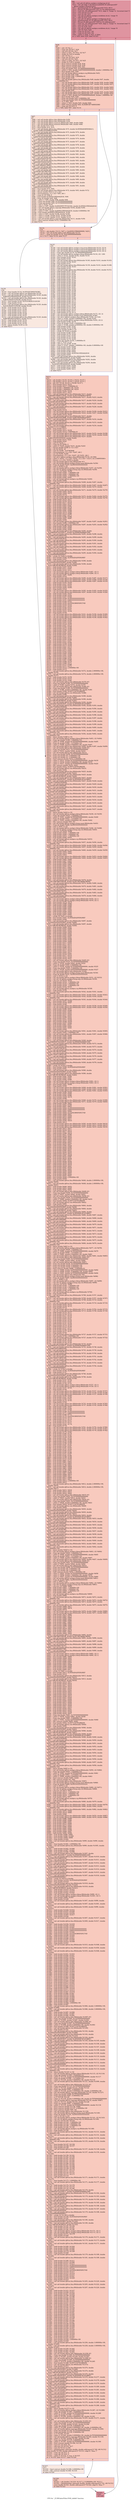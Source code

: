 digraph "CFG for '_Z13KGaborFilter1PdS_iidddd' function" {
	label="CFG for '_Z13KGaborFilter1PdS_iidddd' function";

	Node0x4f1b4d0 [shape=record,color="#b70d28ff", style=filled, fillcolor="#b70d2870",label="{%8:\l  %9 = tail call i32 @llvm.amdgcn.workgroup.id.x()\l  %10 = tail call align 4 dereferenceable(64) i8 addrspace(4)*\l... @llvm.amdgcn.dispatch.ptr()\l  %11 = getelementptr i8, i8 addrspace(4)* %10, i64 4\l  %12 = bitcast i8 addrspace(4)* %11 to i16 addrspace(4)*\l  %13 = load i16, i16 addrspace(4)* %12, align 4, !range !4, !invariant.load !5\l  %14 = zext i16 %13 to i32\l  %15 = mul i32 %9, %14\l  %16 = tail call i32 @llvm.amdgcn.workitem.id.x(), !range !6\l  %17 = add i32 %15, %16\l  %18 = tail call i32 @llvm.amdgcn.workgroup.id.y()\l  %19 = getelementptr i8, i8 addrspace(4)* %10, i64 6\l  %20 = bitcast i8 addrspace(4)* %19 to i16 addrspace(4)*\l  %21 = load i16, i16 addrspace(4)* %20, align 2, !range !4, !invariant.load !5\l  %22 = zext i16 %21 to i32\l  %23 = mul i32 %18, %22\l  %24 = tail call i32 @llvm.amdgcn.workitem.id.y(), !range !6\l  %25 = add i32 %23, %24\l  %26 = icmp slt i32 %17, %2\l  %27 = icmp slt i32 %25, %3\l  %28 = select i1 %26, i1 %27, i1 false\l  br i1 %28, label %29, label %1323\l|{<s0>T|<s1>F}}"];
	Node0x4f1b4d0:s0 -> Node0x4f1eee0;
	Node0x4f1b4d0:s1 -> Node0x4f1ef70;
	Node0x4f1eee0 [shape=record,color="#3d50c3ff", style=filled, fillcolor="#ef886b70",label="{%29:\l29:                                               \l  %30 = sdiv i32 %2, 2\l  %31 = icmp sgt i32 %17, %30\l  %32 = sub nsw i32 %2, %17\l  %33 = select i1 %31, i32 %32, i32 %17\l  %34 = sitofp i32 %33 to double\l  %35 = sdiv i32 %3, 2\l  %36 = icmp sgt i32 %25, %35\l  %37 = sub nsw i32 %3, %25\l  %38 = select i1 %36, i32 %37, i32 %25\l  %39 = sitofp i32 %38 to double\l  %40 = fmul contract double %34, %34\l  %41 = fmul contract double %39, %39\l  %42 = fadd contract double %40, %41\l  %43 = fcmp olt double %42, 0x1000000000000000\l  %44 = select i1 %43, double 0x4FF0000000000000, double 1.000000e+00\l  %45 = fmul double %42, %44\l  %46 = tail call double @llvm.amdgcn.rsq.f64(double %45)\l  %47 = fmul double %45, %46\l  %48 = fmul double %46, 5.000000e-01\l  %49 = fneg double %48\l  %50 = tail call double @llvm.fma.f64(double %49, double %47, double\l... 5.000000e-01)\l  %51 = tail call double @llvm.fma.f64(double %48, double %50, double %48)\l  %52 = tail call double @llvm.fma.f64(double %47, double %50, double %47)\l  %53 = fneg double %52\l  %54 = tail call double @llvm.fma.f64(double %53, double %52, double %45)\l  %55 = tail call double @llvm.fma.f64(double %54, double %51, double %52)\l  %56 = fneg double %55\l  %57 = tail call double @llvm.fma.f64(double %56, double %55, double %45)\l  %58 = tail call double @llvm.fma.f64(double %57, double %51, double %55)\l  %59 = select i1 %43, double 0x37F0000000000000, double 1.000000e+00\l  %60 = fmul double %59, %58\l  %61 = fcmp oeq double %45, 0.000000e+00\l  %62 = fcmp oeq double %45, 0x7FF0000000000000\l  %63 = or i1 %61, %62\l  %64 = select i1 %63, double %45, double %60\l  %65 = fadd contract double %64, 0x3EB0C6F7A0B5ED8D\l  %66 = icmp sgt i32 %33, 0\l  br i1 %66, label %67, label %114\l|{<s0>T|<s1>F}}"];
	Node0x4f1eee0:s0 -> Node0x4f1f3f0;
	Node0x4f1eee0:s1 -> Node0x4f21cd0;
	Node0x4f1f3f0 [shape=record,color="#3d50c3ff", style=filled, fillcolor="#f7b99e70",label="{%67:\l67:                                               \l  %68 = tail call double @llvm.fabs.f64(double %39)\l  %69 = tail call double @llvm.fabs.f64(double %34)\l  %70 = tail call double @llvm.maxnum.f64(double %69, double %68)\l  %71 = tail call double @llvm.minnum.f64(double %69, double %68)\l  %72 = fdiv double %71, %70\l  %73 = fmul double %72, %72\l  %74 = tail call double @llvm.fma.f64(double %73, double 0x3EEBA404B5E68A13,\l... double 0xBF23E260BD3237F4)\l  %75 = tail call double @llvm.fma.f64(double %73, double %74, double\l... 0x3F4B2BB069EFB384)\l  %76 = tail call double @llvm.fma.f64(double %73, double %75, double\l... 0xBF67952DAF56DE9B)\l  %77 = tail call double @llvm.fma.f64(double %73, double %76, double\l... 0x3F7D6D43A595C56F)\l  %78 = tail call double @llvm.fma.f64(double %73, double %77, double\l... 0xBF8C6EA4A57D9582)\l  %79 = tail call double @llvm.fma.f64(double %73, double %78, double\l... 0x3F967E295F08B19F)\l  %80 = tail call double @llvm.fma.f64(double %73, double %79, double\l... 0xBF9E9AE6FC27006A)\l  %81 = tail call double @llvm.fma.f64(double %73, double %80, double\l... 0x3FA2C15B5711927A)\l  %82 = tail call double @llvm.fma.f64(double %73, double %81, double\l... 0xBFA59976E82D3FF0)\l  %83 = tail call double @llvm.fma.f64(double %73, double %82, double\l... 0x3FA82D5D6EF28734)\l  %84 = tail call double @llvm.fma.f64(double %73, double %83, double\l... 0xBFAAE5CE6A214619)\l  %85 = tail call double @llvm.fma.f64(double %73, double %84, double\l... 0x3FAE1BB48427B883)\l  %86 = tail call double @llvm.fma.f64(double %73, double %85, double\l... 0xBFB110E48B207F05)\l  %87 = tail call double @llvm.fma.f64(double %73, double %86, double\l... 0x3FB3B13657B87036)\l  %88 = tail call double @llvm.fma.f64(double %73, double %87, double\l... 0xBFB745D119378E4F)\l  %89 = tail call double @llvm.fma.f64(double %73, double %88, double\l... 0x3FBC71C717E1913C)\l  %90 = tail call double @llvm.fma.f64(double %73, double %89, double\l... 0xBFC2492492376B7D)\l  %91 = tail call double @llvm.fma.f64(double %73, double %90, double\l... 0x3FC99999999952CC)\l  %92 = tail call double @llvm.fma.f64(double %73, double %91, double\l... 0xBFD5555555555523)\l  %93 = fmul double %73, %92\l  %94 = tail call double @llvm.fma.f64(double %72, double %93, double %72)\l  %95 = bitcast double %34 to \<2 x i32\>\l  %96 = extractelement \<2 x i32\> %95, i64 1\l  %97 = icmp slt i32 %96, 0\l  %98 = fsub double 0x3FF921FB54442D18, %94\l  %99 = fcmp olt double %69, %68\l  %100 = select i1 %99, double %98, double %94\l  %101 = fcmp oeq double %68, 0x7FF0000000000000\l  %102 = fcmp oeq double %69, 0x7FF0000000000000\l  %103 = and i1 %102, %101\l  %104 = select i1 %97, double 0x4002D97C7F3321D2, double 0x3FE921FB54442D18\l  %105 = tail call double @llvm.copysign.f64(double %104, double %39)\l  %106 = icmp eq i32 %38, 0\l  %107 = select i1 %97, double 0x400921FB54442D18, double 0.000000e+00\l  %108 = fsub double 0x400921FB54442D18, %100\l  %109 = select i1 %97, double %108, double %100\l  %110 = select i1 %106, double %107, double %109\l  %111 = select i1 %103, double %105, double %110\l  %112 = tail call double @llvm.copysign.f64(double %111, double %39)\l  %113 = fmul contract double %112, 2.000000e+00\l  br label %114\l}"];
	Node0x4f1f3f0 -> Node0x4f21cd0;
	Node0x4f21cd0 [shape=record,color="#3d50c3ff", style=filled, fillcolor="#ef886b70",label="{%114:\l114:                                              \l  %115 = phi double [ %113, %67 ], [ 0x400921FB60000000, %29 ]\l  %116 = tail call double @llvm.fabs.f64(double %115)\l  %117 = fcmp olt double %116, 0x41D0000000000000\l  br i1 %117, label %118, label %137\l|{<s0>T|<s1>F}}"];
	Node0x4f21cd0:s0 -> Node0x4f25c20;
	Node0x4f21cd0:s1 -> Node0x4f25cb0;
	Node0x4f25c20 [shape=record,color="#3d50c3ff", style=filled, fillcolor="#f1ccb870",label="{%118:\l118:                                              \l  %119 = fmul double %116, 0x3FE45F306DC9C883\l  %120 = tail call double @llvm.rint.f64(double %119)\l  %121 = tail call double @llvm.fma.f64(double %120, double\l... 0xBFF921FB54442D18, double %116)\l  %122 = tail call double @llvm.fma.f64(double %120, double\l... 0xBC91A62633145C00, double %121)\l  %123 = fmul double %120, 0x3C91A62633145C00\l  %124 = fneg double %123\l  %125 = tail call double @llvm.fma.f64(double %120, double\l... 0x3C91A62633145C00, double %124)\l  %126 = fsub double %121, %123\l  %127 = fsub double %121, %126\l  %128 = fsub double %127, %123\l  %129 = fsub double %126, %122\l  %130 = fadd double %129, %128\l  %131 = fsub double %130, %125\l  %132 = tail call double @llvm.fma.f64(double %120, double\l... 0xB97B839A252049C0, double %131)\l  %133 = fadd double %122, %132\l  %134 = fsub double %133, %122\l  %135 = fsub double %132, %134\l  %136 = fptosi double %120 to i32\l  br label %213\l}"];
	Node0x4f25c20 -> Node0x4f21c70;
	Node0x4f25cb0 [shape=record,color="#3d50c3ff", style=filled, fillcolor="#f1ccb870",label="{%137:\l137:                                              \l  %138 = tail call double @llvm.amdgcn.trig.preop.f64(double %116, i32 0)\l  %139 = tail call double @llvm.amdgcn.trig.preop.f64(double %116, i32 1)\l  %140 = tail call double @llvm.amdgcn.trig.preop.f64(double %116, i32 2)\l  %141 = fcmp oge double %116, 0x7B00000000000000\l  %142 = tail call double @llvm.amdgcn.ldexp.f64(double %116, i32 -128)\l  %143 = select i1 %141, double %142, double %116\l  %144 = fmul double %140, %143\l  %145 = fneg double %144\l  %146 = tail call double @llvm.fma.f64(double %140, double %143, double %145)\l  %147 = fmul double %139, %143\l  %148 = fneg double %147\l  %149 = tail call double @llvm.fma.f64(double %139, double %143, double %148)\l  %150 = fmul double %138, %143\l  %151 = fneg double %150\l  %152 = tail call double @llvm.fma.f64(double %138, double %143, double %151)\l  %153 = fadd double %147, %152\l  %154 = fsub double %153, %147\l  %155 = fsub double %153, %154\l  %156 = fsub double %152, %154\l  %157 = fsub double %147, %155\l  %158 = fadd double %156, %157\l  %159 = fadd double %144, %149\l  %160 = fsub double %159, %144\l  %161 = fsub double %159, %160\l  %162 = fsub double %149, %160\l  %163 = fsub double %144, %161\l  %164 = fadd double %162, %163\l  %165 = fadd double %159, %158\l  %166 = fsub double %165, %159\l  %167 = fsub double %165, %166\l  %168 = fsub double %158, %166\l  %169 = fsub double %159, %167\l  %170 = fadd double %168, %169\l  %171 = fadd double %164, %170\l  %172 = fadd double %146, %171\l  %173 = fadd double %150, %153\l  %174 = fsub double %173, %150\l  %175 = fsub double %153, %174\l  %176 = fadd double %175, %165\l  %177 = fsub double %176, %175\l  %178 = fsub double %165, %177\l  %179 = fadd double %178, %172\l  %180 = tail call double @llvm.amdgcn.ldexp.f64(double %173, i32 -2)\l  %181 = tail call double @llvm.amdgcn.fract.f64(double %180)\l  %182 = tail call i1 @llvm.amdgcn.class.f64(double %180, i32 516)\l  %183 = select i1 %182, double 0.000000e+00, double %181\l  %184 = tail call double @llvm.amdgcn.ldexp.f64(double %183, i32 2)\l  %185 = fadd double %184, %176\l  %186 = fcmp olt double %185, 0.000000e+00\l  %187 = select i1 %186, double 4.000000e+00, double 0.000000e+00\l  %188 = fadd double %184, %187\l  %189 = fadd double %176, %188\l  %190 = fptosi double %189 to i32\l  %191 = sitofp i32 %190 to double\l  %192 = fsub double %188, %191\l  %193 = fadd double %176, %192\l  %194 = fsub double %193, %192\l  %195 = fsub double %176, %194\l  %196 = fadd double %179, %195\l  %197 = fcmp oge double %193, 5.000000e-01\l  %198 = zext i1 %197 to i32\l  %199 = add nsw i32 %198, %190\l  %200 = select i1 %197, double 1.000000e+00, double 0.000000e+00\l  %201 = fsub double %193, %200\l  %202 = fadd double %201, %196\l  %203 = fsub double %202, %201\l  %204 = fsub double %196, %203\l  %205 = fmul double %202, 0x3FF921FB54442D18\l  %206 = fneg double %205\l  %207 = tail call double @llvm.fma.f64(double %202, double\l... 0x3FF921FB54442D18, double %206)\l  %208 = tail call double @llvm.fma.f64(double %202, double\l... 0x3C91A62633145C07, double %207)\l  %209 = tail call double @llvm.fma.f64(double %204, double\l... 0x3FF921FB54442D18, double %208)\l  %210 = fadd double %205, %209\l  %211 = fsub double %210, %205\l  %212 = fsub double %209, %211\l  br label %213\l}"];
	Node0x4f25cb0 -> Node0x4f21c70;
	Node0x4f21c70 [shape=record,color="#3d50c3ff", style=filled, fillcolor="#ef886b70",label="{%213:\l213:                                              \l  %214 = phi double [ %135, %118 ], [ %212, %137 ]\l  %215 = phi double [ %133, %118 ], [ %210, %137 ]\l  %216 = phi i32 [ %136, %118 ], [ %199, %137 ]\l  %217 = fmul double %215, %215\l  %218 = fmul double %217, 5.000000e-01\l  %219 = fsub double 1.000000e+00, %218\l  %220 = fsub double 1.000000e+00, %219\l  %221 = fsub double %220, %218\l  %222 = fmul double %217, %217\l  %223 = tail call double @llvm.fma.f64(double %217, double\l... 0xBDA907DB46CC5E42, double 0x3E21EEB69037AB78)\l  %224 = tail call double @llvm.fma.f64(double %217, double %223, double\l... 0xBE927E4FA17F65F6)\l  %225 = tail call double @llvm.fma.f64(double %217, double %224, double\l... 0x3EFA01A019F4EC90)\l  %226 = tail call double @llvm.fma.f64(double %217, double %225, double\l... 0xBF56C16C16C16967)\l  %227 = tail call double @llvm.fma.f64(double %217, double %226, double\l... 0x3FA5555555555555)\l  %228 = fneg double %214\l  %229 = tail call double @llvm.fma.f64(double %215, double %228, double %221)\l  %230 = tail call double @llvm.fma.f64(double %222, double %227, double %229)\l  %231 = fadd double %219, %230\l  %232 = tail call double @llvm.fma.f64(double %217, double\l... 0x3DE5E0B2F9A43BB8, double 0xBE5AE600B42FDFA7)\l  %233 = tail call double @llvm.fma.f64(double %217, double %232, double\l... 0x3EC71DE3796CDE01)\l  %234 = tail call double @llvm.fma.f64(double %217, double %233, double\l... 0xBF2A01A019E83E5C)\l  %235 = tail call double @llvm.fma.f64(double %217, double %234, double\l... 0x3F81111111110BB3)\l  %236 = fneg double %217\l  %237 = fmul double %215, %236\l  %238 = fmul double %214, 5.000000e-01\l  %239 = tail call double @llvm.fma.f64(double %237, double %235, double %238)\l  %240 = tail call double @llvm.fma.f64(double %217, double %239, double %228)\l  %241 = tail call double @llvm.fma.f64(double %237, double\l... 0xBFC5555555555555, double %240)\l  %242 = fsub double %215, %241\l  %243 = fneg double %242\l  %244 = and i32 %216, 1\l  %245 = icmp eq i32 %244, 0\l  %246 = select i1 %245, double %231, double %243\l  %247 = bitcast double %246 to \<2 x i32\>\l  %248 = shl i32 %216, 30\l  %249 = and i32 %248, -2147483648\l  %250 = extractelement \<2 x i32\> %247, i64 1\l  %251 = xor i32 %250, %249\l  %252 = insertelement \<2 x i32\> %247, i32 %251, i64 1\l  %253 = tail call i1 @llvm.amdgcn.class.f64(double %116, i32 504)\l  %254 = select i1 %253, \<2 x i32\> %252, \<2 x i32\> \<i32 0, i32 2146959360\>\l  %255 = bitcast \<2 x i32\> %254 to double\l  %256 = tail call double @llvm.fabs.f64(double %7)\l  %257 = tail call double @llvm.amdgcn.frexp.mant.f64(double %256)\l  %258 = fcmp olt double %257, 0x3FE5555555555555\l  %259 = zext i1 %258 to i32\l  %260 = tail call double @llvm.amdgcn.ldexp.f64(double %257, i32 %259)\l  %261 = tail call i32 @llvm.amdgcn.frexp.exp.i32.f64(double %256)\l  %262 = sub nsw i32 %261, %259\l  %263 = fadd double %260, -1.000000e+00\l  %264 = fadd double %260, 1.000000e+00\l  %265 = fadd double %264, -1.000000e+00\l  %266 = fsub double %260, %265\l  %267 = tail call double @llvm.amdgcn.rcp.f64(double %264)\l  %268 = fneg double %264\l  %269 = tail call double @llvm.fma.f64(double %268, double %267, double\l... 1.000000e+00)\l  %270 = tail call double @llvm.fma.f64(double %269, double %267, double %267)\l  %271 = tail call double @llvm.fma.f64(double %268, double %270, double\l... 1.000000e+00)\l  %272 = tail call double @llvm.fma.f64(double %271, double %270, double %270)\l  %273 = fmul double %263, %272\l  %274 = fmul double %264, %273\l  %275 = fneg double %274\l  %276 = tail call double @llvm.fma.f64(double %273, double %264, double %275)\l  %277 = tail call double @llvm.fma.f64(double %273, double %266, double %276)\l  %278 = fadd double %274, %277\l  %279 = fsub double %278, %274\l  %280 = fsub double %277, %279\l  %281 = fsub double %263, %278\l  %282 = fsub double %263, %281\l  %283 = fsub double %282, %278\l  %284 = fsub double %283, %280\l  %285 = fadd double %281, %284\l  %286 = fmul double %272, %285\l  %287 = fadd double %273, %286\l  %288 = fsub double %287, %273\l  %289 = fsub double %286, %288\l  %290 = fmul double %287, %287\l  %291 = fneg double %290\l  %292 = tail call double @llvm.fma.f64(double %287, double %287, double %291)\l  %293 = fmul double %289, 2.000000e+00\l  %294 = tail call double @llvm.fma.f64(double %287, double %293, double %292)\l  %295 = fadd double %290, %294\l  %296 = fsub double %295, %290\l  %297 = fsub double %294, %296\l  %298 = tail call double @llvm.fma.f64(double %295, double\l... 0x3FBDEE674222DE17, double 0x3FBA6564968915A9)\l  %299 = tail call double @llvm.fma.f64(double %295, double %298, double\l... 0x3FBE25E43ABE935A)\l  %300 = tail call double @llvm.fma.f64(double %295, double %299, double\l... 0x3FC110EF47E6C9C2)\l  %301 = tail call double @llvm.fma.f64(double %295, double %300, double\l... 0x3FC3B13BCFA74449)\l  %302 = tail call double @llvm.fma.f64(double %295, double %301, double\l... 0x3FC745D171BF3C30)\l  %303 = tail call double @llvm.fma.f64(double %295, double %302, double\l... 0x3FCC71C71C7792CE)\l  %304 = tail call double @llvm.fma.f64(double %295, double %303, double\l... 0x3FD24924924920DA)\l  %305 = tail call double @llvm.fma.f64(double %295, double %304, double\l... 0x3FD999999999999C)\l  %306 = sitofp i32 %262 to double\l  %307 = fmul double %306, 0x3FE62E42FEFA39EF\l  %308 = fneg double %307\l  %309 = tail call double @llvm.fma.f64(double %306, double\l... 0x3FE62E42FEFA39EF, double %308)\l  %310 = tail call double @llvm.fma.f64(double %306, double\l... 0x3C7ABC9E3B39803F, double %309)\l  %311 = fadd double %307, %310\l  %312 = fsub double %311, %307\l  %313 = fsub double %310, %312\l  %314 = tail call double @llvm.amdgcn.ldexp.f64(double %287, i32 1)\l  %315 = tail call double @llvm.amdgcn.ldexp.f64(double %289, i32 1)\l  %316 = fmul double %287, %295\l  %317 = fneg double %316\l  %318 = tail call double @llvm.fma.f64(double %295, double %287, double %317)\l  %319 = tail call double @llvm.fma.f64(double %295, double %289, double %318)\l  %320 = tail call double @llvm.fma.f64(double %297, double %287, double %319)\l  %321 = fadd double %316, %320\l  %322 = fsub double %321, %316\l  %323 = fsub double %320, %322\l  %324 = fmul double %295, %305\l  %325 = fneg double %324\l  %326 = tail call double @llvm.fma.f64(double %295, double %305, double %325)\l  %327 = tail call double @llvm.fma.f64(double %297, double %305, double %326)\l  %328 = fadd double %324, %327\l  %329 = fsub double %328, %324\l  %330 = fsub double %327, %329\l  %331 = fadd double %328, 0x3FE5555555555555\l  %332 = fadd double %331, 0xBFE5555555555555\l  %333 = fsub double %328, %332\l  %334 = fadd double %330, 0x3C8543B0D5DF274D\l  %335 = fadd double %334, %333\l  %336 = fadd double %331, %335\l  %337 = fsub double %336, %331\l  %338 = fsub double %335, %337\l  %339 = fmul double %321, %336\l  %340 = fneg double %339\l  %341 = tail call double @llvm.fma.f64(double %321, double %336, double %340)\l  %342 = tail call double @llvm.fma.f64(double %321, double %338, double %341)\l  %343 = tail call double @llvm.fma.f64(double %323, double %336, double %342)\l  %344 = fadd double %339, %343\l  %345 = fsub double %344, %339\l  %346 = fsub double %343, %345\l  %347 = fadd double %314, %344\l  %348 = fsub double %347, %314\l  %349 = fsub double %344, %348\l  %350 = fadd double %315, %346\l  %351 = fadd double %350, %349\l  %352 = fadd double %347, %351\l  %353 = fsub double %352, %347\l  %354 = fsub double %351, %353\l  %355 = fadd double %311, %352\l  %356 = fsub double %355, %311\l  %357 = fsub double %355, %356\l  %358 = fsub double %311, %357\l  %359 = fsub double %352, %356\l  %360 = fadd double %359, %358\l  %361 = fadd double %313, %354\l  %362 = fsub double %361, %313\l  %363 = fsub double %361, %362\l  %364 = fsub double %313, %363\l  %365 = fsub double %354, %362\l  %366 = fadd double %365, %364\l  %367 = fadd double %361, %360\l  %368 = fadd double %355, %367\l  %369 = fsub double %368, %355\l  %370 = fsub double %367, %369\l  %371 = fadd double %366, %370\l  %372 = fadd double %368, %371\l  %373 = fsub double %372, %368\l  %374 = fsub double %371, %373\l  %375 = fmul double %372, 2.000000e+00\l  %376 = fneg double %375\l  %377 = tail call double @llvm.fma.f64(double %372, double 2.000000e+00,\l... double %376)\l  %378 = tail call double @llvm.fma.f64(double %374, double 2.000000e+00,\l... double %377)\l  %379 = fadd double %375, %378\l  %380 = fsub double %379, %375\l  %381 = fsub double %378, %380\l  %382 = tail call double @llvm.fabs.f64(double %375) #3\l  %383 = fcmp oeq double %382, 0x7FF0000000000000\l  %384 = select i1 %383, double %375, double %379\l  %385 = tail call double @llvm.fabs.f64(double %384) #3\l  %386 = fcmp oeq double %385, 0x7FF0000000000000\l  %387 = select i1 %386, double 0.000000e+00, double %381\l  %388 = fmul double %384, 0x3FF71547652B82FE\l  %389 = tail call double @llvm.rint.f64(double %388)\l  %390 = fneg double %389\l  %391 = tail call double @llvm.fma.f64(double %390, double\l... 0x3FE62E42FEFA39EF, double %384)\l  %392 = tail call double @llvm.fma.f64(double %390, double\l... 0x3C7ABC9E3B39803F, double %391)\l  %393 = tail call double @llvm.fma.f64(double %392, double\l... 0x3E5ADE156A5DCB37, double 0x3E928AF3FCA7AB0C)\l  %394 = tail call double @llvm.fma.f64(double %392, double %393, double\l... 0x3EC71DEE623FDE64)\l  %395 = tail call double @llvm.fma.f64(double %392, double %394, double\l... 0x3EFA01997C89E6B0)\l  %396 = tail call double @llvm.fma.f64(double %392, double %395, double\l... 0x3F2A01A014761F6E)\l  %397 = tail call double @llvm.fma.f64(double %392, double %396, double\l... 0x3F56C16C1852B7B0)\l  %398 = tail call double @llvm.fma.f64(double %392, double %397, double\l... 0x3F81111111122322)\l  %399 = tail call double @llvm.fma.f64(double %392, double %398, double\l... 0x3FA55555555502A1)\l  %400 = tail call double @llvm.fma.f64(double %392, double %399, double\l... 0x3FC5555555555511)\l  %401 = tail call double @llvm.fma.f64(double %392, double %400, double\l... 0x3FE000000000000B)\l  %402 = tail call double @llvm.fma.f64(double %392, double %401, double\l... 1.000000e+00)\l  %403 = tail call double @llvm.fma.f64(double %392, double %402, double\l... 1.000000e+00)\l  %404 = fptosi double %389 to i32\l  %405 = tail call double @llvm.amdgcn.ldexp.f64(double %403, i32 %404)\l  %406 = fcmp ogt double %384, 1.024000e+03\l  %407 = select i1 %406, double 0x7FF0000000000000, double %405\l  %408 = fcmp olt double %384, -1.075000e+03\l  %409 = select i1 %408, double 0.000000e+00, double %407\l  %410 = tail call double @llvm.fma.f64(double %409, double %387, double %409)\l  %411 = tail call double @llvm.fabs.f64(double %409) #3\l  %412 = fcmp oeq double %411, 0x7FF0000000000000\l  %413 = select i1 %412, double %409, double %410\l  %414 = tail call double @llvm.fabs.f64(double %413)\l  %415 = fcmp oeq double %256, 0x7FF0000000000000\l  %416 = fcmp oeq double %7, 0.000000e+00\l  %417 = fcmp uno double %7, 0.000000e+00\l  %418 = fmul contract double %414, 4.000000e+00\l  %419 = select i1 %415, double 0x7FF0000000000000, double %418\l  %420 = select i1 %416, double 0.000000e+00, double %419\l  %421 = select i1 %417, double 0x7FF8000000000000, double %420\l  %422 = fdiv contract double %255, %421\l  %423 = fmul double %422, 0x3FF71547652B82FE\l  %424 = tail call double @llvm.rint.f64(double %423)\l  %425 = fneg double %424\l  %426 = tail call double @llvm.fma.f64(double %425, double\l... 0x3FE62E42FEFA39EF, double %422)\l  %427 = tail call double @llvm.fma.f64(double %425, double\l... 0x3C7ABC9E3B39803F, double %426)\l  %428 = tail call double @llvm.fma.f64(double %427, double\l... 0x3E5ADE156A5DCB37, double 0x3E928AF3FCA7AB0C)\l  %429 = tail call double @llvm.fma.f64(double %427, double %428, double\l... 0x3EC71DEE623FDE64)\l  %430 = tail call double @llvm.fma.f64(double %427, double %429, double\l... 0x3EFA01997C89E6B0)\l  %431 = tail call double @llvm.fma.f64(double %427, double %430, double\l... 0x3F2A01A014761F6E)\l  %432 = tail call double @llvm.fma.f64(double %427, double %431, double\l... 0x3F56C16C1852B7B0)\l  %433 = tail call double @llvm.fma.f64(double %427, double %432, double\l... 0x3F81111111122322)\l  %434 = tail call double @llvm.fma.f64(double %427, double %433, double\l... 0x3FA55555555502A1)\l  %435 = tail call double @llvm.fma.f64(double %427, double %434, double\l... 0x3FC5555555555511)\l  %436 = tail call double @llvm.fma.f64(double %427, double %435, double\l... 0x3FE000000000000B)\l  %437 = tail call double @llvm.fma.f64(double %427, double %436, double\l... 1.000000e+00)\l  %438 = tail call double @llvm.fma.f64(double %427, double %437, double\l... 1.000000e+00)\l  %439 = fptosi double %424 to i32\l  %440 = tail call double @llvm.amdgcn.ldexp.f64(double %438, i32 %439)\l  %441 = fcmp ogt double %422, 1.024000e+03\l  %442 = select i1 %441, double 0x7FF0000000000000, double %440\l  %443 = fcmp olt double %422, -1.075000e+03\l  %444 = select i1 %443, double 0.000000e+00, double %442\l  %445 = fdiv contract double %65, %5\l  %446 = tail call double @llvm.amdgcn.frexp.mant.f64(double %445)\l  %447 = fcmp olt double %446, 0x3FE5555555555555\l  %448 = zext i1 %447 to i32\l  %449 = tail call double @llvm.amdgcn.ldexp.f64(double %446, i32 %448)\l  %450 = tail call i32 @llvm.amdgcn.frexp.exp.i32.f64(double %445)\l  %451 = sub nsw i32 %450, %448\l  %452 = fadd double %449, -1.000000e+00\l  %453 = fadd double %449, 1.000000e+00\l  %454 = fadd double %453, -1.000000e+00\l  %455 = fsub double %449, %454\l  %456 = tail call double @llvm.amdgcn.rcp.f64(double %453)\l  %457 = fneg double %453\l  %458 = tail call double @llvm.fma.f64(double %457, double %456, double\l... 1.000000e+00)\l  %459 = tail call double @llvm.fma.f64(double %458, double %456, double %456)\l  %460 = tail call double @llvm.fma.f64(double %457, double %459, double\l... 1.000000e+00)\l  %461 = tail call double @llvm.fma.f64(double %460, double %459, double %459)\l  %462 = fmul double %452, %461\l  %463 = fmul double %453, %462\l  %464 = fneg double %463\l  %465 = tail call double @llvm.fma.f64(double %462, double %453, double %464)\l  %466 = tail call double @llvm.fma.f64(double %462, double %455, double %465)\l  %467 = fadd double %463, %466\l  %468 = fsub double %467, %463\l  %469 = fsub double %466, %468\l  %470 = fsub double %452, %467\l  %471 = fsub double %452, %470\l  %472 = fsub double %471, %467\l  %473 = fsub double %472, %469\l  %474 = fadd double %470, %473\l  %475 = fmul double %461, %474\l  %476 = fadd double %462, %475\l  %477 = fsub double %476, %462\l  %478 = fsub double %475, %477\l  %479 = fmul double %476, %476\l  %480 = tail call double @llvm.fma.f64(double %479, double\l... 0x3FC3AB76BF559E2B, double 0x3FC385386B47B09A)\l  %481 = tail call double @llvm.fma.f64(double %479, double %480, double\l... 0x3FC7474DD7F4DF2E)\l  %482 = tail call double @llvm.fma.f64(double %479, double %481, double\l... 0x3FCC71C016291751)\l  %483 = tail call double @llvm.fma.f64(double %479, double %482, double\l... 0x3FD249249B27ACF1)\l  %484 = tail call double @llvm.fma.f64(double %479, double %483, double\l... 0x3FD99999998EF7B6)\l  %485 = tail call double @llvm.fma.f64(double %479, double %484, double\l... 0x3FE5555555555780)\l  %486 = tail call double @llvm.amdgcn.ldexp.f64(double %476, i32 1)\l  %487 = tail call double @llvm.amdgcn.ldexp.f64(double %478, i32 1)\l  %488 = fmul double %476, %479\l  %489 = fmul double %488, %485\l  %490 = fadd double %486, %489\l  %491 = fsub double %490, %486\l  %492 = fsub double %489, %491\l  %493 = fadd double %487, %492\l  %494 = fadd double %490, %493\l  %495 = fsub double %494, %490\l  %496 = fsub double %493, %495\l  %497 = sitofp i32 %451 to double\l  %498 = fmul double %497, 0x3FE62E42FEFA39EF\l  %499 = fneg double %498\l  %500 = tail call double @llvm.fma.f64(double %497, double\l... 0x3FE62E42FEFA39EF, double %499)\l  %501 = tail call double @llvm.fma.f64(double %497, double\l... 0x3C7ABC9E3B39803F, double %500)\l  %502 = fadd double %498, %501\l  %503 = fsub double %502, %498\l  %504 = fsub double %501, %503\l  %505 = fadd double %502, %494\l  %506 = fsub double %505, %502\l  %507 = fsub double %505, %506\l  %508 = fsub double %502, %507\l  %509 = fsub double %494, %506\l  %510 = fadd double %509, %508\l  %511 = fadd double %504, %496\l  %512 = fsub double %511, %504\l  %513 = fsub double %511, %512\l  %514 = fsub double %504, %513\l  %515 = fsub double %496, %512\l  %516 = fadd double %515, %514\l  %517 = fadd double %511, %510\l  %518 = fadd double %505, %517\l  %519 = fsub double %518, %505\l  %520 = fsub double %517, %519\l  %521 = fadd double %516, %520\l  %522 = fadd double %518, %521\l  %523 = tail call double @llvm.fabs.f64(double %445) #3\l  %524 = fcmp oeq double %523, 0x7FF0000000000000\l  %525 = select i1 %524, double %445, double %522\l  %526 = fcmp olt double %445, 0.000000e+00\l  %527 = select i1 %526, double 0x7FF8000000000000, double %525\l  %528 = fcmp oeq double %445, 0.000000e+00\l  %529 = select i1 %528, double 0xFFF0000000000000, double %527\l  %530 = tail call double @llvm.fabs.f64(double %529)\l  %531 = tail call double @llvm.amdgcn.frexp.mant.f64(double %530)\l  %532 = fcmp olt double %531, 0x3FE5555555555555\l  %533 = zext i1 %532 to i32\l  %534 = tail call double @llvm.amdgcn.ldexp.f64(double %531, i32 %533)\l  %535 = tail call i32 @llvm.amdgcn.frexp.exp.i32.f64(double %530)\l  %536 = sub nsw i32 %535, %533\l  %537 = fadd double %534, -1.000000e+00\l  %538 = fadd double %534, 1.000000e+00\l  %539 = fadd double %538, -1.000000e+00\l  %540 = fsub double %534, %539\l  %541 = tail call double @llvm.amdgcn.rcp.f64(double %538)\l  %542 = fneg double %538\l  %543 = tail call double @llvm.fma.f64(double %542, double %541, double\l... 1.000000e+00)\l  %544 = tail call double @llvm.fma.f64(double %543, double %541, double %541)\l  %545 = tail call double @llvm.fma.f64(double %542, double %544, double\l... 1.000000e+00)\l  %546 = tail call double @llvm.fma.f64(double %545, double %544, double %544)\l  %547 = fmul double %537, %546\l  %548 = fmul double %538, %547\l  %549 = fneg double %548\l  %550 = tail call double @llvm.fma.f64(double %547, double %538, double %549)\l  %551 = tail call double @llvm.fma.f64(double %547, double %540, double %550)\l  %552 = fadd double %548, %551\l  %553 = fsub double %552, %548\l  %554 = fsub double %551, %553\l  %555 = fsub double %537, %552\l  %556 = fsub double %537, %555\l  %557 = fsub double %556, %552\l  %558 = fsub double %557, %554\l  %559 = fadd double %555, %558\l  %560 = fmul double %546, %559\l  %561 = fadd double %547, %560\l  %562 = fsub double %561, %547\l  %563 = fsub double %560, %562\l  %564 = fmul double %561, %561\l  %565 = fneg double %564\l  %566 = tail call double @llvm.fma.f64(double %561, double %561, double %565)\l  %567 = fmul double %563, 2.000000e+00\l  %568 = tail call double @llvm.fma.f64(double %561, double %567, double %566)\l  %569 = fadd double %564, %568\l  %570 = fsub double %569, %564\l  %571 = fsub double %568, %570\l  %572 = tail call double @llvm.fma.f64(double %569, double\l... 0x3FBDEE674222DE17, double 0x3FBA6564968915A9)\l  %573 = tail call double @llvm.fma.f64(double %569, double %572, double\l... 0x3FBE25E43ABE935A)\l  %574 = tail call double @llvm.fma.f64(double %569, double %573, double\l... 0x3FC110EF47E6C9C2)\l  %575 = tail call double @llvm.fma.f64(double %569, double %574, double\l... 0x3FC3B13BCFA74449)\l  %576 = tail call double @llvm.fma.f64(double %569, double %575, double\l... 0x3FC745D171BF3C30)\l  %577 = tail call double @llvm.fma.f64(double %569, double %576, double\l... 0x3FCC71C71C7792CE)\l  %578 = tail call double @llvm.fma.f64(double %569, double %577, double\l... 0x3FD24924924920DA)\l  %579 = tail call double @llvm.fma.f64(double %569, double %578, double\l... 0x3FD999999999999C)\l  %580 = sitofp i32 %536 to double\l  %581 = fmul double %580, 0x3FE62E42FEFA39EF\l  %582 = fneg double %581\l  %583 = tail call double @llvm.fma.f64(double %580, double\l... 0x3FE62E42FEFA39EF, double %582)\l  %584 = tail call double @llvm.fma.f64(double %580, double\l... 0x3C7ABC9E3B39803F, double %583)\l  %585 = fadd double %581, %584\l  %586 = fsub double %585, %581\l  %587 = fsub double %584, %586\l  %588 = tail call double @llvm.amdgcn.ldexp.f64(double %561, i32 1)\l  %589 = tail call double @llvm.amdgcn.ldexp.f64(double %563, i32 1)\l  %590 = fmul double %561, %569\l  %591 = fneg double %590\l  %592 = tail call double @llvm.fma.f64(double %569, double %561, double %591)\l  %593 = tail call double @llvm.fma.f64(double %569, double %563, double %592)\l  %594 = tail call double @llvm.fma.f64(double %571, double %561, double %593)\l  %595 = fadd double %590, %594\l  %596 = fsub double %595, %590\l  %597 = fsub double %594, %596\l  %598 = fmul double %569, %579\l  %599 = fneg double %598\l  %600 = tail call double @llvm.fma.f64(double %569, double %579, double %599)\l  %601 = tail call double @llvm.fma.f64(double %571, double %579, double %600)\l  %602 = fadd double %598, %601\l  %603 = fsub double %602, %598\l  %604 = fsub double %601, %603\l  %605 = fadd double %602, 0x3FE5555555555555\l  %606 = fadd double %605, 0xBFE5555555555555\l  %607 = fsub double %602, %606\l  %608 = fadd double %604, 0x3C8543B0D5DF274D\l  %609 = fadd double %608, %607\l  %610 = fadd double %605, %609\l  %611 = fsub double %610, %605\l  %612 = fsub double %609, %611\l  %613 = fmul double %595, %610\l  %614 = fneg double %613\l  %615 = tail call double @llvm.fma.f64(double %595, double %610, double %614)\l  %616 = tail call double @llvm.fma.f64(double %595, double %612, double %615)\l  %617 = tail call double @llvm.fma.f64(double %597, double %610, double %616)\l  %618 = fadd double %613, %617\l  %619 = fsub double %618, %613\l  %620 = fsub double %617, %619\l  %621 = fadd double %588, %618\l  %622 = fsub double %621, %588\l  %623 = fsub double %618, %622\l  %624 = fadd double %589, %620\l  %625 = fadd double %624, %623\l  %626 = fadd double %621, %625\l  %627 = fsub double %626, %621\l  %628 = fsub double %625, %627\l  %629 = fadd double %585, %626\l  %630 = fsub double %629, %585\l  %631 = fsub double %629, %630\l  %632 = fsub double %585, %631\l  %633 = fsub double %626, %630\l  %634 = fadd double %633, %632\l  %635 = fadd double %587, %628\l  %636 = fsub double %635, %587\l  %637 = fsub double %635, %636\l  %638 = fsub double %587, %637\l  %639 = fsub double %628, %636\l  %640 = fadd double %639, %638\l  %641 = fadd double %635, %634\l  %642 = fadd double %629, %641\l  %643 = fsub double %642, %629\l  %644 = fsub double %641, %643\l  %645 = fadd double %640, %644\l  %646 = fadd double %642, %645\l  %647 = fsub double %646, %642\l  %648 = fsub double %645, %647\l  %649 = fmul double %646, 2.000000e+00\l  %650 = fneg double %649\l  %651 = tail call double @llvm.fma.f64(double %646, double 2.000000e+00,\l... double %650)\l  %652 = tail call double @llvm.fma.f64(double %648, double 2.000000e+00,\l... double %651)\l  %653 = fadd double %649, %652\l  %654 = fsub double %653, %649\l  %655 = fsub double %652, %654\l  %656 = tail call double @llvm.fabs.f64(double %649) #3\l  %657 = fcmp oeq double %656, 0x7FF0000000000000\l  %658 = select i1 %657, double %649, double %653\l  %659 = tail call double @llvm.fabs.f64(double %658) #3\l  %660 = fcmp oeq double %659, 0x7FF0000000000000\l  %661 = select i1 %660, double 0.000000e+00, double %655\l  %662 = fmul double %658, 0x3FF71547652B82FE\l  %663 = tail call double @llvm.rint.f64(double %662)\l  %664 = fneg double %663\l  %665 = tail call double @llvm.fma.f64(double %664, double\l... 0x3FE62E42FEFA39EF, double %658)\l  %666 = tail call double @llvm.fma.f64(double %664, double\l... 0x3C7ABC9E3B39803F, double %665)\l  %667 = tail call double @llvm.fma.f64(double %666, double\l... 0x3E5ADE156A5DCB37, double 0x3E928AF3FCA7AB0C)\l  %668 = tail call double @llvm.fma.f64(double %666, double %667, double\l... 0x3EC71DEE623FDE64)\l  %669 = tail call double @llvm.fma.f64(double %666, double %668, double\l... 0x3EFA01997C89E6B0)\l  %670 = tail call double @llvm.fma.f64(double %666, double %669, double\l... 0x3F2A01A014761F6E)\l  %671 = tail call double @llvm.fma.f64(double %666, double %670, double\l... 0x3F56C16C1852B7B0)\l  %672 = tail call double @llvm.fma.f64(double %666, double %671, double\l... 0x3F81111111122322)\l  %673 = tail call double @llvm.fma.f64(double %666, double %672, double\l... 0x3FA55555555502A1)\l  %674 = tail call double @llvm.fma.f64(double %666, double %673, double\l... 0x3FC5555555555511)\l  %675 = tail call double @llvm.fma.f64(double %666, double %674, double\l... 0x3FE000000000000B)\l  %676 = tail call double @llvm.fma.f64(double %666, double %675, double\l... 1.000000e+00)\l  %677 = tail call double @llvm.fma.f64(double %666, double %676, double\l... 1.000000e+00)\l  %678 = fptosi double %663 to i32\l  %679 = tail call double @llvm.amdgcn.ldexp.f64(double %677, i32 %678)\l  %680 = fcmp ogt double %658, 1.024000e+03\l  %681 = select i1 %680, double 0x7FF0000000000000, double %679\l  %682 = fcmp olt double %658, -1.075000e+03\l  %683 = select i1 %682, double 0.000000e+00, double %681\l  %684 = tail call double @llvm.fma.f64(double %683, double %661, double %683)\l  %685 = tail call double @llvm.fabs.f64(double %683) #3\l  %686 = fcmp oeq double %685, 0x7FF0000000000000\l  %687 = select i1 %686, double %683, double %684\l  %688 = tail call double @llvm.fabs.f64(double %687)\l  %689 = fcmp oeq double %530, 0x7FF0000000000000\l  %690 = fcmp oeq double %529, 0.000000e+00\l  %691 = fcmp uno double %529, 0.000000e+00\l  %692 = fmul contract double %688, -5.000000e-01\l  %693 = select i1 %689, double 0xFFF0000000000000, double %692\l  %694 = select i1 %690, double -0.000000e+00, double %693\l  %695 = select i1 %691, double 0x7FF8000000000000, double %694\l  %696 = tail call double @llvm.fabs.f64(double %6)\l  %697 = tail call double @llvm.amdgcn.frexp.mant.f64(double %696)\l  %698 = fcmp olt double %697, 0x3FE5555555555555\l  %699 = zext i1 %698 to i32\l  %700 = tail call double @llvm.amdgcn.ldexp.f64(double %697, i32 %699)\l  %701 = tail call i32 @llvm.amdgcn.frexp.exp.i32.f64(double %696)\l  %702 = sub nsw i32 %701, %699\l  %703 = fadd double %700, -1.000000e+00\l  %704 = fadd double %700, 1.000000e+00\l  %705 = fadd double %704, -1.000000e+00\l  %706 = fsub double %700, %705\l  %707 = tail call double @llvm.amdgcn.rcp.f64(double %704)\l  %708 = fneg double %704\l  %709 = tail call double @llvm.fma.f64(double %708, double %707, double\l... 1.000000e+00)\l  %710 = tail call double @llvm.fma.f64(double %709, double %707, double %707)\l  %711 = tail call double @llvm.fma.f64(double %708, double %710, double\l... 1.000000e+00)\l  %712 = tail call double @llvm.fma.f64(double %711, double %710, double %710)\l  %713 = fmul double %703, %712\l  %714 = fmul double %704, %713\l  %715 = fneg double %714\l  %716 = tail call double @llvm.fma.f64(double %713, double %704, double %715)\l  %717 = tail call double @llvm.fma.f64(double %713, double %706, double %716)\l  %718 = fadd double %714, %717\l  %719 = fsub double %718, %714\l  %720 = fsub double %717, %719\l  %721 = fsub double %703, %718\l  %722 = fsub double %703, %721\l  %723 = fsub double %722, %718\l  %724 = fsub double %723, %720\l  %725 = fadd double %721, %724\l  %726 = fmul double %712, %725\l  %727 = fadd double %713, %726\l  %728 = fsub double %727, %713\l  %729 = fsub double %726, %728\l  %730 = fmul double %727, %727\l  %731 = fneg double %730\l  %732 = tail call double @llvm.fma.f64(double %727, double %727, double %731)\l  %733 = fmul double %729, 2.000000e+00\l  %734 = tail call double @llvm.fma.f64(double %727, double %733, double %732)\l  %735 = fadd double %730, %734\l  %736 = fsub double %735, %730\l  %737 = fsub double %734, %736\l  %738 = tail call double @llvm.fma.f64(double %735, double\l... 0x3FBDEE674222DE17, double 0x3FBA6564968915A9)\l  %739 = tail call double @llvm.fma.f64(double %735, double %738, double\l... 0x3FBE25E43ABE935A)\l  %740 = tail call double @llvm.fma.f64(double %735, double %739, double\l... 0x3FC110EF47E6C9C2)\l  %741 = tail call double @llvm.fma.f64(double %735, double %740, double\l... 0x3FC3B13BCFA74449)\l  %742 = tail call double @llvm.fma.f64(double %735, double %741, double\l... 0x3FC745D171BF3C30)\l  %743 = tail call double @llvm.fma.f64(double %735, double %742, double\l... 0x3FCC71C71C7792CE)\l  %744 = tail call double @llvm.fma.f64(double %735, double %743, double\l... 0x3FD24924924920DA)\l  %745 = tail call double @llvm.fma.f64(double %735, double %744, double\l... 0x3FD999999999999C)\l  %746 = sitofp i32 %702 to double\l  %747 = fmul double %746, 0x3FE62E42FEFA39EF\l  %748 = fneg double %747\l  %749 = tail call double @llvm.fma.f64(double %746, double\l... 0x3FE62E42FEFA39EF, double %748)\l  %750 = tail call double @llvm.fma.f64(double %746, double\l... 0x3C7ABC9E3B39803F, double %749)\l  %751 = fadd double %747, %750\l  %752 = fsub double %751, %747\l  %753 = fsub double %750, %752\l  %754 = tail call double @llvm.amdgcn.ldexp.f64(double %727, i32 1)\l  %755 = tail call double @llvm.amdgcn.ldexp.f64(double %729, i32 1)\l  %756 = fmul double %727, %735\l  %757 = fneg double %756\l  %758 = tail call double @llvm.fma.f64(double %735, double %727, double %757)\l  %759 = tail call double @llvm.fma.f64(double %735, double %729, double %758)\l  %760 = tail call double @llvm.fma.f64(double %737, double %727, double %759)\l  %761 = fadd double %756, %760\l  %762 = fsub double %761, %756\l  %763 = fsub double %760, %762\l  %764 = fmul double %735, %745\l  %765 = fneg double %764\l  %766 = tail call double @llvm.fma.f64(double %735, double %745, double %765)\l  %767 = tail call double @llvm.fma.f64(double %737, double %745, double %766)\l  %768 = fadd double %764, %767\l  %769 = fsub double %768, %764\l  %770 = fsub double %767, %769\l  %771 = fadd double %768, 0x3FE5555555555555\l  %772 = fadd double %771, 0xBFE5555555555555\l  %773 = fsub double %768, %772\l  %774 = fadd double %770, 0x3C8543B0D5DF274D\l  %775 = fadd double %774, %773\l  %776 = fadd double %771, %775\l  %777 = fsub double %776, %771\l  %778 = fsub double %775, %777\l  %779 = fmul double %761, %776\l  %780 = fneg double %779\l  %781 = tail call double @llvm.fma.f64(double %761, double %776, double %780)\l  %782 = tail call double @llvm.fma.f64(double %761, double %778, double %781)\l  %783 = tail call double @llvm.fma.f64(double %763, double %776, double %782)\l  %784 = fadd double %779, %783\l  %785 = fsub double %784, %779\l  %786 = fsub double %783, %785\l  %787 = fadd double %754, %784\l  %788 = fsub double %787, %754\l  %789 = fsub double %784, %788\l  %790 = fadd double %755, %786\l  %791 = fadd double %790, %789\l  %792 = fadd double %787, %791\l  %793 = fsub double %792, %787\l  %794 = fsub double %791, %793\l  %795 = fadd double %751, %792\l  %796 = fsub double %795, %751\l  %797 = fsub double %795, %796\l  %798 = fsub double %751, %797\l  %799 = fsub double %792, %796\l  %800 = fadd double %799, %798\l  %801 = fadd double %753, %794\l  %802 = fsub double %801, %753\l  %803 = fsub double %801, %802\l  %804 = fsub double %753, %803\l  %805 = fsub double %794, %802\l  %806 = fadd double %805, %804\l  %807 = fadd double %801, %800\l  %808 = fadd double %795, %807\l  %809 = fsub double %808, %795\l  %810 = fsub double %807, %809\l  %811 = fadd double %806, %810\l  %812 = fadd double %808, %811\l  %813 = fsub double %812, %808\l  %814 = fsub double %811, %813\l  %815 = fmul double %812, 2.000000e+00\l  %816 = fneg double %815\l  %817 = tail call double @llvm.fma.f64(double %812, double 2.000000e+00,\l... double %816)\l  %818 = tail call double @llvm.fma.f64(double %814, double 2.000000e+00,\l... double %817)\l  %819 = fadd double %815, %818\l  %820 = fsub double %819, %815\l  %821 = fsub double %818, %820\l  %822 = tail call double @llvm.fabs.f64(double %815) #3\l  %823 = fcmp oeq double %822, 0x7FF0000000000000\l  %824 = select i1 %823, double %815, double %819\l  %825 = tail call double @llvm.fabs.f64(double %824) #3\l  %826 = fcmp oeq double %825, 0x7FF0000000000000\l  %827 = select i1 %826, double 0.000000e+00, double %821\l  %828 = fmul double %824, 0x3FF71547652B82FE\l  %829 = tail call double @llvm.rint.f64(double %828)\l  %830 = fneg double %829\l  %831 = tail call double @llvm.fma.f64(double %830, double\l... 0x3FE62E42FEFA39EF, double %824)\l  %832 = tail call double @llvm.fma.f64(double %830, double\l... 0x3C7ABC9E3B39803F, double %831)\l  %833 = tail call double @llvm.fma.f64(double %832, double\l... 0x3E5ADE156A5DCB37, double 0x3E928AF3FCA7AB0C)\l  %834 = tail call double @llvm.fma.f64(double %832, double %833, double\l... 0x3EC71DEE623FDE64)\l  %835 = tail call double @llvm.fma.f64(double %832, double %834, double\l... 0x3EFA01997C89E6B0)\l  %836 = tail call double @llvm.fma.f64(double %832, double %835, double\l... 0x3F2A01A014761F6E)\l  %837 = tail call double @llvm.fma.f64(double %832, double %836, double\l... 0x3F56C16C1852B7B0)\l  %838 = tail call double @llvm.fma.f64(double %832, double %837, double\l... 0x3F81111111122322)\l  %839 = tail call double @llvm.fma.f64(double %832, double %838, double\l... 0x3FA55555555502A1)\l  %840 = tail call double @llvm.fma.f64(double %832, double %839, double\l... 0x3FC5555555555511)\l  %841 = tail call double @llvm.fma.f64(double %832, double %840, double\l... 0x3FE000000000000B)\l  %842 = tail call double @llvm.fma.f64(double %832, double %841, double\l... 1.000000e+00)\l  %843 = tail call double @llvm.fma.f64(double %832, double %842, double\l... 1.000000e+00)\l  %844 = fptosi double %829 to i32\l  %845 = tail call double @llvm.amdgcn.ldexp.f64(double %843, i32 %844)\l  %846 = fcmp ogt double %824, 1.024000e+03\l  %847 = select i1 %846, double 0x7FF0000000000000, double %845\l  %848 = fcmp olt double %824, -1.075000e+03\l  %849 = select i1 %848, double 0.000000e+00, double %847\l  %850 = tail call double @llvm.fma.f64(double %849, double %827, double %849)\l  %851 = tail call double @llvm.fabs.f64(double %849) #3\l  %852 = fcmp oeq double %851, 0x7FF0000000000000\l  %853 = select i1 %852, double %849, double %850\l  %854 = tail call double @llvm.fabs.f64(double %853)\l  %855 = fcmp oeq double %696, 0x7FF0000000000000\l  %856 = fcmp oeq double %6, 0.000000e+00\l  %857 = fcmp uno double %6, 0.000000e+00\l  %858 = fadd contract double %854, 1.000000e+00\l  %859 = select i1 %855, double 0x7FF0000000000000, double %858\l  %860 = select i1 %856, double 1.000000e+00, double %859\l  %861 = select i1 %857, double 0x7FF8000000000000, double %860\l  %862 = tail call double @llvm.amdgcn.frexp.mant.f64(double %861)\l  %863 = fcmp olt double %862, 0x3FE5555555555555\l  %864 = zext i1 %863 to i32\l  %865 = tail call double @llvm.amdgcn.ldexp.f64(double %862, i32 %864)\l  %866 = tail call i32 @llvm.amdgcn.frexp.exp.i32.f64(double %861)\l  %867 = sub nsw i32 %866, %864\l  %868 = fadd double %865, -1.000000e+00\l  %869 = fadd double %865, 1.000000e+00\l  %870 = fadd double %869, -1.000000e+00\l  %871 = fsub double %865, %870\l  %872 = tail call double @llvm.amdgcn.rcp.f64(double %869)\l  %873 = fneg double %869\l  %874 = tail call double @llvm.fma.f64(double %873, double %872, double\l... 1.000000e+00)\l  %875 = tail call double @llvm.fma.f64(double %874, double %872, double %872)\l  %876 = tail call double @llvm.fma.f64(double %873, double %875, double\l... 1.000000e+00)\l  %877 = tail call double @llvm.fma.f64(double %876, double %875, double %875)\l  %878 = fmul double %868, %877\l  %879 = fmul double %869, %878\l  %880 = fneg double %879\l  %881 = tail call double @llvm.fma.f64(double %878, double %869, double %880)\l  %882 = tail call double @llvm.fma.f64(double %878, double %871, double %881)\l  %883 = fadd double %879, %882\l  %884 = fsub double %883, %879\l  %885 = fsub double %882, %884\l  %886 = fsub double %868, %883\l  %887 = fsub double %868, %886\l  %888 = fsub double %887, %883\l  %889 = fsub double %888, %885\l  %890 = fadd double %886, %889\l  %891 = fmul double %877, %890\l  %892 = fadd double %878, %891\l  %893 = fsub double %892, %878\l  %894 = fsub double %891, %893\l  %895 = fmul double %892, %892\l  %896 = tail call double @llvm.fma.f64(double %895, double\l... 0x3FC3AB76BF559E2B, double 0x3FC385386B47B09A)\l  %897 = tail call double @llvm.fma.f64(double %895, double %896, double\l... 0x3FC7474DD7F4DF2E)\l  %898 = tail call double @llvm.fma.f64(double %895, double %897, double\l... 0x3FCC71C016291751)\l  %899 = tail call double @llvm.fma.f64(double %895, double %898, double\l... 0x3FD249249B27ACF1)\l  %900 = tail call double @llvm.fma.f64(double %895, double %899, double\l... 0x3FD99999998EF7B6)\l  %901 = tail call double @llvm.fma.f64(double %895, double %900, double\l... 0x3FE5555555555780)\l  %902 = tail call double @llvm.amdgcn.ldexp.f64(double %892, i32 1)\l  %903 = tail call double @llvm.amdgcn.ldexp.f64(double %894, i32 1)\l  %904 = fmul double %892, %895\l  %905 = fmul double %904, %901\l  %906 = fadd double %902, %905\l  %907 = fsub double %906, %902\l  %908 = fsub double %905, %907\l  %909 = fadd double %903, %908\l  %910 = fadd double %906, %909\l  %911 = fsub double %910, %906\l  %912 = fsub double %909, %911\l  %913 = sitofp i32 %867 to double\l  %914 = fmul double %913, 0x3FE62E42FEFA39EF\l  %915 = fneg double %914\l  %916 = tail call double @llvm.fma.f64(double %913, double\l... 0x3FE62E42FEFA39EF, double %915)\l  %917 = tail call double @llvm.fma.f64(double %913, double\l... 0x3C7ABC9E3B39803F, double %916)\l  %918 = fadd double %914, %917\l  %919 = fsub double %918, %914\l  %920 = fsub double %917, %919\l  %921 = fadd double %918, %910\l  %922 = fsub double %921, %918\l  %923 = fsub double %921, %922\l  %924 = fsub double %918, %923\l  %925 = fsub double %910, %922\l  %926 = fadd double %925, %924\l  %927 = fadd double %920, %912\l  %928 = fsub double %927, %920\l  %929 = fsub double %927, %928\l  %930 = fsub double %920, %929\l  %931 = fsub double %912, %928\l  %932 = fadd double %931, %930\l  %933 = fadd double %927, %926\l  %934 = fadd double %921, %933\l  %935 = fsub double %934, %921\l  %936 = fsub double %933, %935\l  %937 = fadd double %932, %936\l  %938 = fadd double %934, %937\l  %939 = fcmp oeq double %861, 0x7FF0000000000000\l  %940 = select i1 %939, double %861, double %938\l  %941 = fcmp oeq double %861, 0.000000e+00\l  %942 = select i1 %941, double 0xFFF0000000000000, double %940\l  %943 = fdiv contract double %695, %942\l  %944 = fmul double %943, 0x3FF71547652B82FE\l  %945 = tail call double @llvm.rint.f64(double %944)\l  %946 = fneg double %945\l  %947 = tail call double @llvm.fma.f64(double %946, double\l... 0x3FE62E42FEFA39EF, double %943)\l  %948 = tail call double @llvm.fma.f64(double %946, double\l... 0x3C7ABC9E3B39803F, double %947)\l  %949 = tail call double @llvm.fma.f64(double %948, double\l... 0x3E5ADE156A5DCB37, double 0x3E928AF3FCA7AB0C)\l  %950 = tail call double @llvm.fma.f64(double %948, double %949, double\l... 0x3EC71DEE623FDE64)\l  %951 = tail call double @llvm.fma.f64(double %948, double %950, double\l... 0x3EFA01997C89E6B0)\l  %952 = tail call double @llvm.fma.f64(double %948, double %951, double\l... 0x3F2A01A014761F6E)\l  %953 = tail call double @llvm.fma.f64(double %948, double %952, double\l... 0x3F56C16C1852B7B0)\l  %954 = tail call double @llvm.fma.f64(double %948, double %953, double\l... 0x3F81111111122322)\l  %955 = tail call double @llvm.fma.f64(double %948, double %954, double\l... 0x3FA55555555502A1)\l  %956 = tail call double @llvm.fma.f64(double %948, double %955, double\l... 0x3FC5555555555511)\l  %957 = tail call double @llvm.fma.f64(double %948, double %956, double\l... 0x3FE000000000000B)\l  %958 = tail call double @llvm.fma.f64(double %948, double %957, double\l... 1.000000e+00)\l  %959 = tail call double @llvm.fma.f64(double %948, double %958, double\l... 1.000000e+00)\l  %960 = fptosi double %945 to i32\l  %961 = tail call double @llvm.amdgcn.ldexp.f64(double %959, i32 %960)\l  %962 = fcmp ogt double %943, 1.024000e+03\l  %963 = select i1 %962, double 0x7FF0000000000000, double %961\l  %964 = fcmp olt double %943, -1.075000e+03\l  %965 = select i1 %964, double 0.000000e+00, double %963\l  %966 = fmul contract double %965, %444\l  %967 = fdiv contract double %5, %65\l  %968 = tail call double @llvm.fabs.f64(double %967)\l  %969 = tail call double @llvm.amdgcn.frexp.mant.f64(double %968)\l  %970 = fcmp olt double %969, 0x3FE5555555555555\l  %971 = zext i1 %970 to i32\l  %972 = tail call double @llvm.amdgcn.ldexp.f64(double %969, i32 %971)\l  %973 = tail call i32 @llvm.amdgcn.frexp.exp.i32.f64(double %968)\l  %974 = sub nsw i32 %973, %971\l  %975 = fadd double %972, -1.000000e+00\l  %976 = fadd double %972, 1.000000e+00\l  %977 = fadd double %976, -1.000000e+00\l  %978 = fsub double %972, %977\l  %979 = tail call double @llvm.amdgcn.rcp.f64(double %976)\l  %980 = fneg double %976\l  %981 = tail call double @llvm.fma.f64(double %980, double %979, double\l... 1.000000e+00)\l  %982 = tail call double @llvm.fma.f64(double %981, double %979, double %979)\l  %983 = tail call double @llvm.fma.f64(double %980, double %982, double\l... 1.000000e+00)\l  %984 = tail call double @llvm.fma.f64(double %983, double %982, double %982)\l  %985 = fmul double %975, %984\l  %986 = fmul double %976, %985\l  %987 = fneg double %986\l  %988 = tail call double @llvm.fma.f64(double %985, double %976, double %987)\l  %989 = tail call double @llvm.fma.f64(double %985, double %978, double %988)\l  %990 = fadd double %986, %989\l  %991 = fsub double %990, %986\l  %992 = fsub double %989, %991\l  %993 = fsub double %975, %990\l  %994 = fsub double %975, %993\l  %995 = fsub double %994, %990\l  %996 = fsub double %995, %992\l  %997 = fadd double %993, %996\l  %998 = fmul double %984, %997\l  %999 = fadd double %985, %998\l  %1000 = fsub double %999, %985\l  %1001 = fsub double %998, %1000\l  %1002 = fmul double %999, %999\l  %1003 = fneg double %1002\l  %1004 = tail call double @llvm.fma.f64(double %999, double %999, double\l... %1003)\l  %1005 = fmul double %1001, 2.000000e+00\l  %1006 = tail call double @llvm.fma.f64(double %999, double %1005, double\l... %1004)\l  %1007 = fadd double %1002, %1006\l  %1008 = fsub double %1007, %1002\l  %1009 = fsub double %1006, %1008\l  %1010 = tail call double @llvm.fma.f64(double %1007, double\l... 0x3FBDEE674222DE17, double 0x3FBA6564968915A9)\l  %1011 = tail call double @llvm.fma.f64(double %1007, double %1010, double\l... 0x3FBE25E43ABE935A)\l  %1012 = tail call double @llvm.fma.f64(double %1007, double %1011, double\l... 0x3FC110EF47E6C9C2)\l  %1013 = tail call double @llvm.fma.f64(double %1007, double %1012, double\l... 0x3FC3B13BCFA74449)\l  %1014 = tail call double @llvm.fma.f64(double %1007, double %1013, double\l... 0x3FC745D171BF3C30)\l  %1015 = tail call double @llvm.fma.f64(double %1007, double %1014, double\l... 0x3FCC71C71C7792CE)\l  %1016 = tail call double @llvm.fma.f64(double %1007, double %1015, double\l... 0x3FD24924924920DA)\l  %1017 = tail call double @llvm.fma.f64(double %1007, double %1016, double\l... 0x3FD999999999999C)\l  %1018 = sitofp i32 %974 to double\l  %1019 = fmul double %1018, 0x3FE62E42FEFA39EF\l  %1020 = fneg double %1019\l  %1021 = tail call double @llvm.fma.f64(double %1018, double\l... 0x3FE62E42FEFA39EF, double %1020)\l  %1022 = tail call double @llvm.fma.f64(double %1018, double\l... 0x3C7ABC9E3B39803F, double %1021)\l  %1023 = fadd double %1019, %1022\l  %1024 = fsub double %1023, %1019\l  %1025 = fsub double %1022, %1024\l  %1026 = tail call double @llvm.amdgcn.ldexp.f64(double %999, i32 1)\l  %1027 = tail call double @llvm.amdgcn.ldexp.f64(double %1001, i32 1)\l  %1028 = fmul double %999, %1007\l  %1029 = fneg double %1028\l  %1030 = tail call double @llvm.fma.f64(double %1007, double %999, double\l... %1029)\l  %1031 = tail call double @llvm.fma.f64(double %1007, double %1001, double\l... %1030)\l  %1032 = tail call double @llvm.fma.f64(double %1009, double %999, double\l... %1031)\l  %1033 = fadd double %1028, %1032\l  %1034 = fsub double %1033, %1028\l  %1035 = fsub double %1032, %1034\l  %1036 = fmul double %1007, %1017\l  %1037 = fneg double %1036\l  %1038 = tail call double @llvm.fma.f64(double %1007, double %1017, double\l... %1037)\l  %1039 = tail call double @llvm.fma.f64(double %1009, double %1017, double\l... %1038)\l  %1040 = fadd double %1036, %1039\l  %1041 = fsub double %1040, %1036\l  %1042 = fsub double %1039, %1041\l  %1043 = fadd double %1040, 0x3FE5555555555555\l  %1044 = fadd double %1043, 0xBFE5555555555555\l  %1045 = fsub double %1040, %1044\l  %1046 = fadd double %1042, 0x3C8543B0D5DF274D\l  %1047 = fadd double %1046, %1045\l  %1048 = fadd double %1043, %1047\l  %1049 = fsub double %1048, %1043\l  %1050 = fsub double %1047, %1049\l  %1051 = fmul double %1033, %1048\l  %1052 = fneg double %1051\l  %1053 = tail call double @llvm.fma.f64(double %1033, double %1048, double\l... %1052)\l  %1054 = tail call double @llvm.fma.f64(double %1033, double %1050, double\l... %1053)\l  %1055 = tail call double @llvm.fma.f64(double %1035, double %1048, double\l... %1054)\l  %1056 = fadd double %1051, %1055\l  %1057 = fsub double %1056, %1051\l  %1058 = fsub double %1055, %1057\l  %1059 = fadd double %1026, %1056\l  %1060 = fsub double %1059, %1026\l  %1061 = fsub double %1056, %1060\l  %1062 = fadd double %1027, %1058\l  %1063 = fadd double %1062, %1061\l  %1064 = fadd double %1059, %1063\l  %1065 = fsub double %1064, %1059\l  %1066 = fsub double %1063, %1065\l  %1067 = fadd double %1023, %1064\l  %1068 = fsub double %1067, %1023\l  %1069 = fsub double %1067, %1068\l  %1070 = fsub double %1023, %1069\l  %1071 = fsub double %1064, %1068\l  %1072 = fadd double %1071, %1070\l  %1073 = fadd double %1025, %1066\l  %1074 = fsub double %1073, %1025\l  %1075 = fsub double %1073, %1074\l  %1076 = fsub double %1025, %1075\l  %1077 = fsub double %1066, %1074\l  %1078 = fadd double %1077, %1076\l  %1079 = fadd double %1073, %1072\l  %1080 = fadd double %1067, %1079\l  %1081 = fsub double %1080, %1067\l  %1082 = fsub double %1079, %1081\l  %1083 = fadd double %1078, %1082\l  %1084 = fadd double %1080, %1083\l  %1085 = fsub double %1084, %1080\l  %1086 = fsub double %1083, %1085\l  %1087 = fmul double %1084, 3.000000e+00\l  %1088 = fneg double %1087\l  %1089 = tail call double @llvm.fma.f64(double %1084, double 3.000000e+00,\l... double %1088)\l  %1090 = tail call double @llvm.fma.f64(double %1086, double 3.000000e+00,\l... double %1089)\l  %1091 = fadd double %1087, %1090\l  %1092 = fsub double %1091, %1087\l  %1093 = fsub double %1090, %1092\l  %1094 = tail call double @llvm.fabs.f64(double %1087) #3\l  %1095 = fcmp oeq double %1094, 0x7FF0000000000000\l  %1096 = select i1 %1095, double %1087, double %1091\l  %1097 = tail call double @llvm.fabs.f64(double %1096) #3\l  %1098 = fcmp oeq double %1097, 0x7FF0000000000000\l  %1099 = select i1 %1098, double 0.000000e+00, double %1093\l  %1100 = fmul double %1096, 0x3FF71547652B82FE\l  %1101 = tail call double @llvm.rint.f64(double %1100)\l  %1102 = fneg double %1101\l  %1103 = tail call double @llvm.fma.f64(double %1102, double\l... 0x3FE62E42FEFA39EF, double %1096)\l  %1104 = tail call double @llvm.fma.f64(double %1102, double\l... 0x3C7ABC9E3B39803F, double %1103)\l  %1105 = tail call double @llvm.fma.f64(double %1104, double\l... 0x3E5ADE156A5DCB37, double 0x3E928AF3FCA7AB0C)\l  %1106 = tail call double @llvm.fma.f64(double %1104, double %1105, double\l... 0x3EC71DEE623FDE64)\l  %1107 = tail call double @llvm.fma.f64(double %1104, double %1106, double\l... 0x3EFA01997C89E6B0)\l  %1108 = tail call double @llvm.fma.f64(double %1104, double %1107, double\l... 0x3F2A01A014761F6E)\l  %1109 = tail call double @llvm.fma.f64(double %1104, double %1108, double\l... 0x3F56C16C1852B7B0)\l  %1110 = tail call double @llvm.fma.f64(double %1104, double %1109, double\l... 0x3F81111111122322)\l  %1111 = tail call double @llvm.fma.f64(double %1104, double %1110, double\l... 0x3FA55555555502A1)\l  %1112 = tail call double @llvm.fma.f64(double %1104, double %1111, double\l... 0x3FC5555555555511)\l  %1113 = tail call double @llvm.fma.f64(double %1104, double %1112, double\l... 0x3FE000000000000B)\l  %1114 = tail call double @llvm.fma.f64(double %1104, double %1113, double\l... 1.000000e+00)\l  %1115 = tail call double @llvm.fma.f64(double %1104, double %1114, double\l... 1.000000e+00)\l  %1116 = fptosi double %1101 to i32\l  %1117 = tail call double @llvm.amdgcn.ldexp.f64(double %1115, i32 %1116)\l  %1118 = fcmp ogt double %1096, 1.024000e+03\l  %1119 = select i1 %1118, double 0x7FF0000000000000, double %1117\l  %1120 = fcmp olt double %1096, -1.075000e+03\l  %1121 = select i1 %1120, double 0.000000e+00, double %1119\l  %1122 = tail call double @llvm.fma.f64(double %1121, double %1099, double\l... %1121)\l  %1123 = tail call double @llvm.fabs.f64(double %1121) #3\l  %1124 = fcmp oeq double %1123, 0x7FF0000000000000\l  %1125 = select i1 %1124, double %1121, double %1122\l  %1126 = fcmp uge double %967, 0.000000e+00\l  %1127 = select i1 %1126, double 0.000000e+00, double -0.000000e+00\l  %1128 = tail call double @llvm.copysign.f64(double %1125, double %1127)\l  %1129 = fcmp oeq double %968, 0x7FF0000000000000\l  %1130 = fcmp oeq double %967, 0.000000e+00\l  %1131 = or i1 %1130, %1129\l  %1132 = select i1 %1130, double 0.000000e+00, double 0x7FF0000000000000\l  %1133 = tail call double @llvm.copysign.f64(double %1132, double %967)\l  %1134 = select i1 %1131, double %1133, double %1128\l  %1135 = fcmp uno double %967, 0.000000e+00\l  %1136 = select i1 %1135, double 0x7FF8000000000000, double %1134\l  %1137 = fmul contract double %1136, %966\l  %1138 = fmul contract double %1137, 4.000000e+00\l  %1139 = fmul contract double %65, %4\l  %1140 = tail call double @llvm.fabs.f64(double %1139)\l  %1141 = tail call double @llvm.amdgcn.frexp.mant.f64(double %1140)\l  %1142 = fcmp olt double %1141, 0x3FE5555555555555\l  %1143 = zext i1 %1142 to i32\l  %1144 = tail call double @llvm.amdgcn.ldexp.f64(double %1141, i32 %1143)\l  %1145 = tail call i32 @llvm.amdgcn.frexp.exp.i32.f64(double %1140)\l  %1146 = sub nsw i32 %1145, %1143\l  %1147 = fadd double %1144, -1.000000e+00\l  %1148 = fadd double %1144, 1.000000e+00\l  %1149 = fadd double %1148, -1.000000e+00\l  %1150 = fsub double %1144, %1149\l  %1151 = tail call double @llvm.amdgcn.rcp.f64(double %1148)\l  %1152 = fneg double %1148\l  %1153 = tail call double @llvm.fma.f64(double %1152, double %1151, double\l... 1.000000e+00)\l  %1154 = tail call double @llvm.fma.f64(double %1153, double %1151, double\l... %1151)\l  %1155 = tail call double @llvm.fma.f64(double %1152, double %1154, double\l... 1.000000e+00)\l  %1156 = tail call double @llvm.fma.f64(double %1155, double %1154, double\l... %1154)\l  %1157 = fmul double %1147, %1156\l  %1158 = fmul double %1148, %1157\l  %1159 = fneg double %1158\l  %1160 = tail call double @llvm.fma.f64(double %1157, double %1148, double\l... %1159)\l  %1161 = tail call double @llvm.fma.f64(double %1157, double %1150, double\l... %1160)\l  %1162 = fadd double %1158, %1161\l  %1163 = fsub double %1162, %1158\l  %1164 = fsub double %1161, %1163\l  %1165 = fsub double %1147, %1162\l  %1166 = fsub double %1147, %1165\l  %1167 = fsub double %1166, %1162\l  %1168 = fsub double %1167, %1164\l  %1169 = fadd double %1165, %1168\l  %1170 = fmul double %1156, %1169\l  %1171 = fadd double %1157, %1170\l  %1172 = fsub double %1171, %1157\l  %1173 = fsub double %1170, %1172\l  %1174 = fmul double %1171, %1171\l  %1175 = fneg double %1174\l  %1176 = tail call double @llvm.fma.f64(double %1171, double %1171, double\l... %1175)\l  %1177 = fmul double %1173, 2.000000e+00\l  %1178 = tail call double @llvm.fma.f64(double %1171, double %1177, double\l... %1176)\l  %1179 = fadd double %1174, %1178\l  %1180 = fsub double %1179, %1174\l  %1181 = fsub double %1178, %1180\l  %1182 = tail call double @llvm.fma.f64(double %1179, double\l... 0x3FBDEE674222DE17, double 0x3FBA6564968915A9)\l  %1183 = tail call double @llvm.fma.f64(double %1179, double %1182, double\l... 0x3FBE25E43ABE935A)\l  %1184 = tail call double @llvm.fma.f64(double %1179, double %1183, double\l... 0x3FC110EF47E6C9C2)\l  %1185 = tail call double @llvm.fma.f64(double %1179, double %1184, double\l... 0x3FC3B13BCFA74449)\l  %1186 = tail call double @llvm.fma.f64(double %1179, double %1185, double\l... 0x3FC745D171BF3C30)\l  %1187 = tail call double @llvm.fma.f64(double %1179, double %1186, double\l... 0x3FCC71C71C7792CE)\l  %1188 = tail call double @llvm.fma.f64(double %1179, double %1187, double\l... 0x3FD24924924920DA)\l  %1189 = tail call double @llvm.fma.f64(double %1179, double %1188, double\l... 0x3FD999999999999C)\l  %1190 = sitofp i32 %1146 to double\l  %1191 = fmul double %1190, 0x3FE62E42FEFA39EF\l  %1192 = fneg double %1191\l  %1193 = tail call double @llvm.fma.f64(double %1190, double\l... 0x3FE62E42FEFA39EF, double %1192)\l  %1194 = tail call double @llvm.fma.f64(double %1190, double\l... 0x3C7ABC9E3B39803F, double %1193)\l  %1195 = fadd double %1191, %1194\l  %1196 = fsub double %1195, %1191\l  %1197 = fsub double %1194, %1196\l  %1198 = tail call double @llvm.amdgcn.ldexp.f64(double %1171, i32 1)\l  %1199 = tail call double @llvm.amdgcn.ldexp.f64(double %1173, i32 1)\l  %1200 = fmul double %1171, %1179\l  %1201 = fneg double %1200\l  %1202 = tail call double @llvm.fma.f64(double %1179, double %1171, double\l... %1201)\l  %1203 = tail call double @llvm.fma.f64(double %1179, double %1173, double\l... %1202)\l  %1204 = tail call double @llvm.fma.f64(double %1181, double %1171, double\l... %1203)\l  %1205 = fadd double %1200, %1204\l  %1206 = fsub double %1205, %1200\l  %1207 = fsub double %1204, %1206\l  %1208 = fmul double %1179, %1189\l  %1209 = fneg double %1208\l  %1210 = tail call double @llvm.fma.f64(double %1179, double %1189, double\l... %1209)\l  %1211 = tail call double @llvm.fma.f64(double %1181, double %1189, double\l... %1210)\l  %1212 = fadd double %1208, %1211\l  %1213 = fsub double %1212, %1208\l  %1214 = fsub double %1211, %1213\l  %1215 = fadd double %1212, 0x3FE5555555555555\l  %1216 = fadd double %1215, 0xBFE5555555555555\l  %1217 = fsub double %1212, %1216\l  %1218 = fadd double %1214, 0x3C8543B0D5DF274D\l  %1219 = fadd double %1218, %1217\l  %1220 = fadd double %1215, %1219\l  %1221 = fsub double %1220, %1215\l  %1222 = fsub double %1219, %1221\l  %1223 = fmul double %1205, %1220\l  %1224 = fneg double %1223\l  %1225 = tail call double @llvm.fma.f64(double %1205, double %1220, double\l... %1224)\l  %1226 = tail call double @llvm.fma.f64(double %1205, double %1222, double\l... %1225)\l  %1227 = tail call double @llvm.fma.f64(double %1207, double %1220, double\l... %1226)\l  %1228 = fadd double %1223, %1227\l  %1229 = fsub double %1228, %1223\l  %1230 = fsub double %1227, %1229\l  %1231 = fadd double %1198, %1228\l  %1232 = fsub double %1231, %1198\l  %1233 = fsub double %1228, %1232\l  %1234 = fadd double %1199, %1230\l  %1235 = fadd double %1234, %1233\l  %1236 = fadd double %1231, %1235\l  %1237 = fsub double %1236, %1231\l  %1238 = fsub double %1235, %1237\l  %1239 = fadd double %1195, %1236\l  %1240 = fsub double %1239, %1195\l  %1241 = fsub double %1239, %1240\l  %1242 = fsub double %1195, %1241\l  %1243 = fsub double %1236, %1240\l  %1244 = fadd double %1243, %1242\l  %1245 = fadd double %1197, %1238\l  %1246 = fsub double %1245, %1197\l  %1247 = fsub double %1245, %1246\l  %1248 = fsub double %1197, %1247\l  %1249 = fsub double %1238, %1246\l  %1250 = fadd double %1249, %1248\l  %1251 = fadd double %1245, %1244\l  %1252 = fadd double %1239, %1251\l  %1253 = fsub double %1252, %1239\l  %1254 = fsub double %1251, %1253\l  %1255 = fadd double %1250, %1254\l  %1256 = fadd double %1252, %1255\l  %1257 = fsub double %1256, %1252\l  %1258 = fsub double %1255, %1257\l  %1259 = fmul double %1256, 3.000000e+00\l  %1260 = fneg double %1259\l  %1261 = tail call double @llvm.fma.f64(double %1256, double 3.000000e+00,\l... double %1260)\l  %1262 = tail call double @llvm.fma.f64(double %1258, double 3.000000e+00,\l... double %1261)\l  %1263 = fadd double %1259, %1262\l  %1264 = fsub double %1263, %1259\l  %1265 = fsub double %1262, %1264\l  %1266 = tail call double @llvm.fabs.f64(double %1259) #3\l  %1267 = fcmp oeq double %1266, 0x7FF0000000000000\l  %1268 = select i1 %1267, double %1259, double %1263\l  %1269 = tail call double @llvm.fabs.f64(double %1268) #3\l  %1270 = fcmp oeq double %1269, 0x7FF0000000000000\l  %1271 = select i1 %1270, double 0.000000e+00, double %1265\l  %1272 = fmul double %1268, 0x3FF71547652B82FE\l  %1273 = tail call double @llvm.rint.f64(double %1272)\l  %1274 = fneg double %1273\l  %1275 = tail call double @llvm.fma.f64(double %1274, double\l... 0x3FE62E42FEFA39EF, double %1268)\l  %1276 = tail call double @llvm.fma.f64(double %1274, double\l... 0x3C7ABC9E3B39803F, double %1275)\l  %1277 = tail call double @llvm.fma.f64(double %1276, double\l... 0x3E5ADE156A5DCB37, double 0x3E928AF3FCA7AB0C)\l  %1278 = tail call double @llvm.fma.f64(double %1276, double %1277, double\l... 0x3EC71DEE623FDE64)\l  %1279 = tail call double @llvm.fma.f64(double %1276, double %1278, double\l... 0x3EFA01997C89E6B0)\l  %1280 = tail call double @llvm.fma.f64(double %1276, double %1279, double\l... 0x3F2A01A014761F6E)\l  %1281 = tail call double @llvm.fma.f64(double %1276, double %1280, double\l... 0x3F56C16C1852B7B0)\l  %1282 = tail call double @llvm.fma.f64(double %1276, double %1281, double\l... 0x3F81111111122322)\l  %1283 = tail call double @llvm.fma.f64(double %1276, double %1282, double\l... 0x3FA55555555502A1)\l  %1284 = tail call double @llvm.fma.f64(double %1276, double %1283, double\l... 0x3FC5555555555511)\l  %1285 = tail call double @llvm.fma.f64(double %1276, double %1284, double\l... 0x3FE000000000000B)\l  %1286 = tail call double @llvm.fma.f64(double %1276, double %1285, double\l... 1.000000e+00)\l  %1287 = tail call double @llvm.fma.f64(double %1276, double %1286, double\l... 1.000000e+00)\l  %1288 = fptosi double %1273 to i32\l  %1289 = tail call double @llvm.amdgcn.ldexp.f64(double %1287, i32 %1288)\l  %1290 = fcmp ogt double %1268, 1.024000e+03\l  %1291 = select i1 %1290, double 0x7FF0000000000000, double %1289\l  %1292 = fcmp olt double %1268, -1.075000e+03\l  %1293 = select i1 %1292, double 0.000000e+00, double %1291\l  %1294 = tail call double @llvm.fma.f64(double %1293, double %1271, double\l... %1293)\l  %1295 = tail call double @llvm.fabs.f64(double %1293) #3\l  %1296 = fcmp oeq double %1295, 0x7FF0000000000000\l  %1297 = select i1 %1296, double %1293, double %1294\l  %1298 = fcmp uge double %1139, 0.000000e+00\l  %1299 = select i1 %1298, double 0.000000e+00, double -0.000000e+00\l  %1300 = tail call double @llvm.copysign.f64(double %1297, double %1299)\l  %1301 = fcmp oeq double %1140, 0x7FF0000000000000\l  %1302 = fcmp oeq double %1139, 0.000000e+00\l  %1303 = or i1 %1302, %1301\l  %1304 = select i1 %1302, double 0.000000e+00, double 0x7FF0000000000000\l  %1305 = tail call double @llvm.copysign.f64(double %1304, double %1139)\l  %1306 = select i1 %1303, double %1305, double %1300\l  %1307 = fcmp uno double %1139, 0.000000e+00\l  %1308 = select i1 %1307, double 0x7FF8000000000000, double %1306\l  %1309 = fmul contract double %1308, %1138\l  %1310 = mul nsw i32 %25, %2\l  %1311 = add nsw i32 %1310, %17\l  %1312 = sext i32 %1311 to i64\l  %1313 = getelementptr inbounds double, double addrspace(1)* %0, i64 %1312\l  store double %1309, double addrspace(1)* %1313, align 8, !tbaa !7\l  %1314 = icmp sgt i32 %17, 0\l  %1315 = icmp sgt i32 %25, 0\l  %1316 = select i1 %1314, i1 true, i1 %1315\l  br i1 %1316, label %1317, label %1320\l|{<s0>T|<s1>F}}"];
	Node0x4f21c70:s0 -> Node0x4f63e40;
	Node0x4f21c70:s1 -> Node0x4f63ed0;
	Node0x4f63e40 [shape=record,color="#3d50c3ff", style=filled, fillcolor="#f1ccb870",label="{%1317:\l1317:                                             \l  %1318 = fmul contract double %1308, 4.000000e+00\l  %1319 = fdiv contract double %1309, %1318\l  br label %1320\l}"];
	Node0x4f63e40 -> Node0x4f63ed0;
	Node0x4f63ed0 [shape=record,color="#3d50c3ff", style=filled, fillcolor="#ef886b70",label="{%1320:\l1320:                                             \l  %1321 = phi double [ %1319, %1317 ], [ 0.000000e+00, %213 ]\l  %1322 = getelementptr inbounds double, double addrspace(1)* %1, i64 %1312\l  store double %1321, double addrspace(1)* %1322, align 8, !tbaa !7\l  br label %1323\l}"];
	Node0x4f63ed0 -> Node0x4f1ef70;
	Node0x4f1ef70 [shape=record,color="#b70d28ff", style=filled, fillcolor="#b70d2870",label="{%1323:\l1323:                                             \l  ret void\l}"];
}
